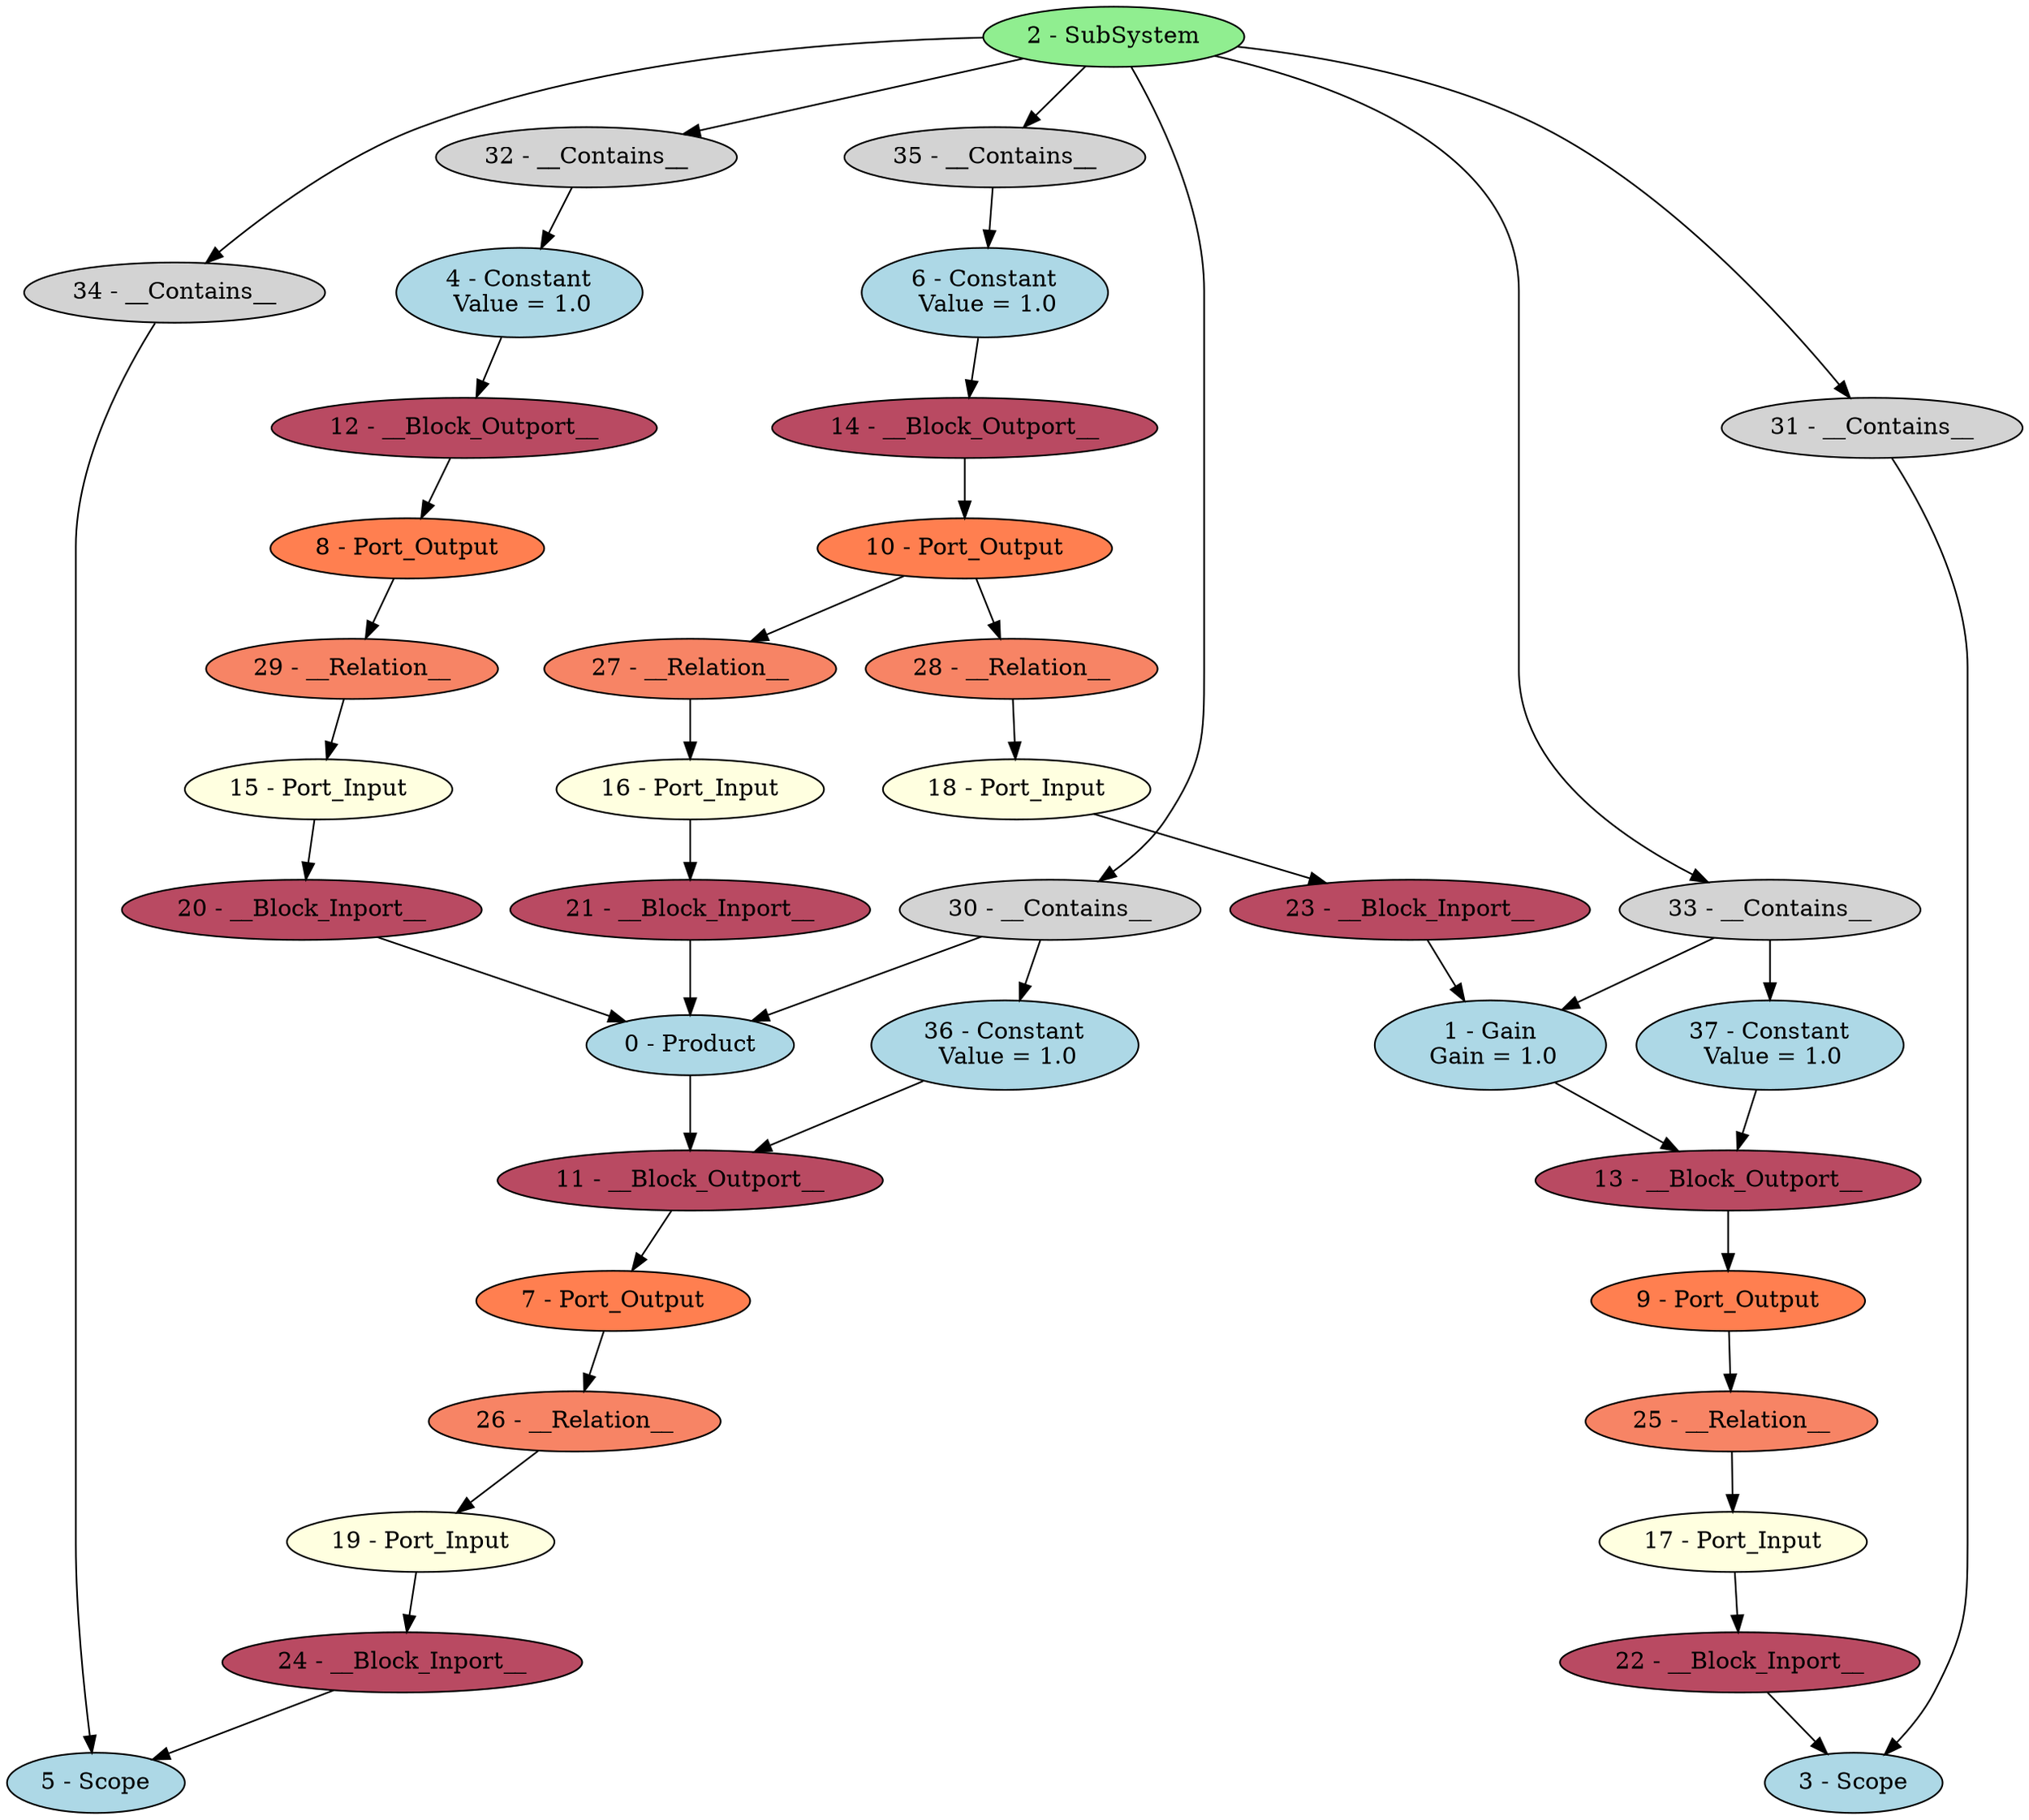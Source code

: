 digraph HEasy_opt {
"0 - Product" [style=filled, fillcolor=lightblue];
"1 - Gain\n Gain = 1.0" [style=filled, fillcolor=lightblue];
"2 - SubSystem" [style=filled, fillcolor=lightgreen];
"3 - Scope" [style=filled, fillcolor=lightblue];
"4 - Constant\n Value = 1.0" [style=filled, fillcolor=lightblue];
"5 - Scope" [style=filled, fillcolor=lightblue];
"6 - Constant\n Value = 1.0" [style=filled, fillcolor=lightblue];
"7 - Port_Output" [style=filled, fillcolor=coral];
"8 - Port_Output" [style=filled, fillcolor=coral];
"9 - Port_Output" [style=filled, fillcolor=coral];
"10 - Port_Output" [style=filled, fillcolor=coral];
"11 - __Block_Outport__" [style=filled, fillcolor="#b94a62"];
"12 - __Block_Outport__" [style=filled, fillcolor="#b94a62"];
"13 - __Block_Outport__" [style=filled, fillcolor="#b94a62"];
"14 - __Block_Outport__" [style=filled, fillcolor="#b94a62"];
"15 - Port_Input" [style=filled, fillcolor=lightyellow];
"16 - Port_Input" [style=filled, fillcolor=lightyellow];
"17 - Port_Input" [style=filled, fillcolor=lightyellow];
"18 - Port_Input" [style=filled, fillcolor=lightyellow];
"19 - Port_Input" [style=filled, fillcolor=lightyellow];
"20 - __Block_Inport__" [style=filled, fillcolor="#b94a62"];
"21 - __Block_Inport__" [style=filled, fillcolor="#b94a62"];
"22 - __Block_Inport__" [style=filled, fillcolor="#b94a62"];
"23 - __Block_Inport__" [style=filled, fillcolor="#b94a62"];
"24 - __Block_Inport__" [style=filled, fillcolor="#b94a62"];
"25 - __Relation__" [style=filled, fillcolor="#f78465"];
"26 - __Relation__" [style=filled, fillcolor="#f78465"];
"27 - __Relation__" [style=filled, fillcolor="#f78465"];
"28 - __Relation__" [style=filled, fillcolor="#f78465"];
"29 - __Relation__" [style=filled, fillcolor="#f78465"];
"30 - __Contains__" [style=filled, fillcolor=lightgray];
"31 - __Contains__" [style=filled, fillcolor=lightgray];
"32 - __Contains__" [style=filled, fillcolor=lightgray];
"33 - __Contains__" [style=filled, fillcolor=lightgray];
"34 - __Contains__" [style=filled, fillcolor=lightgray];
"35 - __Contains__" [style=filled, fillcolor=lightgray];
"36 - Constant\n Value = 1.0" [style=filled, fillcolor=lightblue];
"37 - Constant\n Value = 1.0" [style=filled, fillcolor=lightblue];
"0 - Product" -> "11 - __Block_Outport__";
"1 - Gain\n Gain = 1.0" -> "13 - __Block_Outport__";
"2 - SubSystem" -> "35 - __Contains__";
"2 - SubSystem" -> "34 - __Contains__";
"2 - SubSystem" -> "33 - __Contains__";
"2 - SubSystem" -> "32 - __Contains__";
"2 - SubSystem" -> "31 - __Contains__";
"2 - SubSystem" -> "30 - __Contains__";
"4 - Constant\n Value = 1.0" -> "12 - __Block_Outport__";
"6 - Constant\n Value = 1.0" -> "14 - __Block_Outport__";
"7 - Port_Output" -> "26 - __Relation__";
"8 - Port_Output" -> "29 - __Relation__";
"9 - Port_Output" -> "25 - __Relation__";
"10 - Port_Output" -> "28 - __Relation__";
"10 - Port_Output" -> "27 - __Relation__";
"11 - __Block_Outport__" -> "7 - Port_Output";
"12 - __Block_Outport__" -> "8 - Port_Output";
"13 - __Block_Outport__" -> "9 - Port_Output";
"14 - __Block_Outport__" -> "10 - Port_Output";
"15 - Port_Input" -> "20 - __Block_Inport__";
"16 - Port_Input" -> "21 - __Block_Inport__";
"17 - Port_Input" -> "22 - __Block_Inport__";
"18 - Port_Input" -> "23 - __Block_Inport__";
"19 - Port_Input" -> "24 - __Block_Inport__";
"20 - __Block_Inport__" -> "0 - Product";
"21 - __Block_Inport__" -> "0 - Product";
"22 - __Block_Inport__" -> "3 - Scope";
"23 - __Block_Inport__" -> "1 - Gain\n Gain = 1.0";
"24 - __Block_Inport__" -> "5 - Scope";
"25 - __Relation__" -> "17 - Port_Input";
"26 - __Relation__" -> "19 - Port_Input";
"27 - __Relation__" -> "16 - Port_Input";
"28 - __Relation__" -> "18 - Port_Input";
"29 - __Relation__" -> "15 - Port_Input";
"30 - __Contains__" -> "36 - Constant\n Value = 1.0";
"30 - __Contains__" -> "0 - Product";
"31 - __Contains__" -> "3 - Scope";
"32 - __Contains__" -> "4 - Constant\n Value = 1.0";
"33 - __Contains__" -> "37 - Constant\n Value = 1.0";
"33 - __Contains__" -> "1 - Gain\n Gain = 1.0";
"34 - __Contains__" -> "5 - Scope";
"35 - __Contains__" -> "6 - Constant\n Value = 1.0";
"36 - Constant\n Value = 1.0" -> "11 - __Block_Outport__";
"37 - Constant\n Value = 1.0" -> "13 - __Block_Outport__";
}
